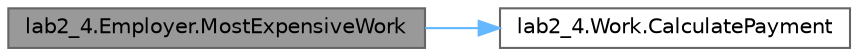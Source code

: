 digraph "lab2_4.Employer.MostExpensiveWork"
{
 // LATEX_PDF_SIZE
  bgcolor="transparent";
  edge [fontname=Helvetica,fontsize=10,labelfontname=Helvetica,labelfontsize=10];
  node [fontname=Helvetica,fontsize=10,shape=box,height=0.2,width=0.4];
  rankdir="LR";
  Node1 [id="Node000001",label="lab2_4.Employer.MostExpensiveWork",height=0.2,width=0.4,color="gray40", fillcolor="grey60", style="filled", fontcolor="black",tooltip="Определяет самую дорогую работу по сумме выплаты."];
  Node1 -> Node2 [id="edge1_Node000001_Node000002",color="steelblue1",style="solid",tooltip=" "];
  Node2 [id="Node000002",label="lab2_4.Work.CalculatePayment",height=0.2,width=0.4,color="grey40", fillcolor="white", style="filled",URL="$classlab2__4_1_1_work.html#a7411c615e97e1d0c6a2c4a7f48a7126b",tooltip="Функция чтения с консоли"];
}
